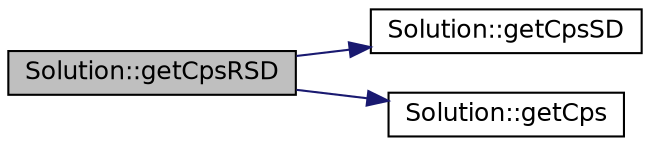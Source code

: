 digraph "Solution::getCpsRSD"
{
 // INTERACTIVE_SVG=YES
  edge [fontname="Helvetica",fontsize="12",labelfontname="Helvetica",labelfontsize="12"];
  node [fontname="Helvetica",fontsize="12",shape=record];
  rankdir="LR";
  Node1 [label="Solution::getCpsRSD",height=0.2,width=0.4,color="black", fillcolor="grey75", style="filled" fontcolor="black"];
  Node1 -> Node2 [color="midnightblue",fontsize="12",style="solid",fontname="Helvetica"];
  Node2 [label="Solution::getCpsSD",height=0.2,width=0.4,color="black", fillcolor="white", style="filled",URL="$a00014.html#a0fe4de8b637ba6637d653b91df95fcd0",tooltip="Gets Intensity Standard Deviation. "];
  Node1 -> Node3 [color="midnightblue",fontsize="12",style="solid",fontname="Helvetica"];
  Node3 [label="Solution::getCps",height=0.2,width=0.4,color="black", fillcolor="white", style="filled",URL="$a00014.html#a6cb75c8a1aa020796506362920216816",tooltip="Gets Intensity. "];
}
